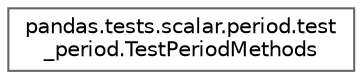 digraph "Graphical Class Hierarchy"
{
 // LATEX_PDF_SIZE
  bgcolor="transparent";
  edge [fontname=Helvetica,fontsize=10,labelfontname=Helvetica,labelfontsize=10];
  node [fontname=Helvetica,fontsize=10,shape=box,height=0.2,width=0.4];
  rankdir="LR";
  Node0 [id="Node000000",label="pandas.tests.scalar.period.test\l_period.TestPeriodMethods",height=0.2,width=0.4,color="grey40", fillcolor="white", style="filled",URL="$d2/d2b/classpandas_1_1tests_1_1scalar_1_1period_1_1test__period_1_1TestPeriodMethods.html",tooltip=" "];
}
